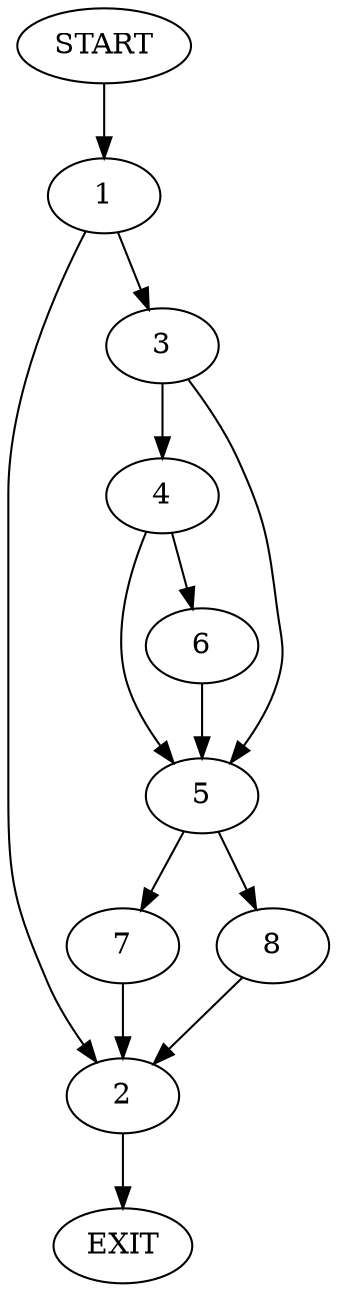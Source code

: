digraph {
0 [label="START"]
9 [label="EXIT"]
0 -> 1
1 -> 2
1 -> 3
2 -> 9
3 -> 4
3 -> 5
4 -> 6
4 -> 5
5 -> 7
5 -> 8
6 -> 5
7 -> 2
8 -> 2
}
